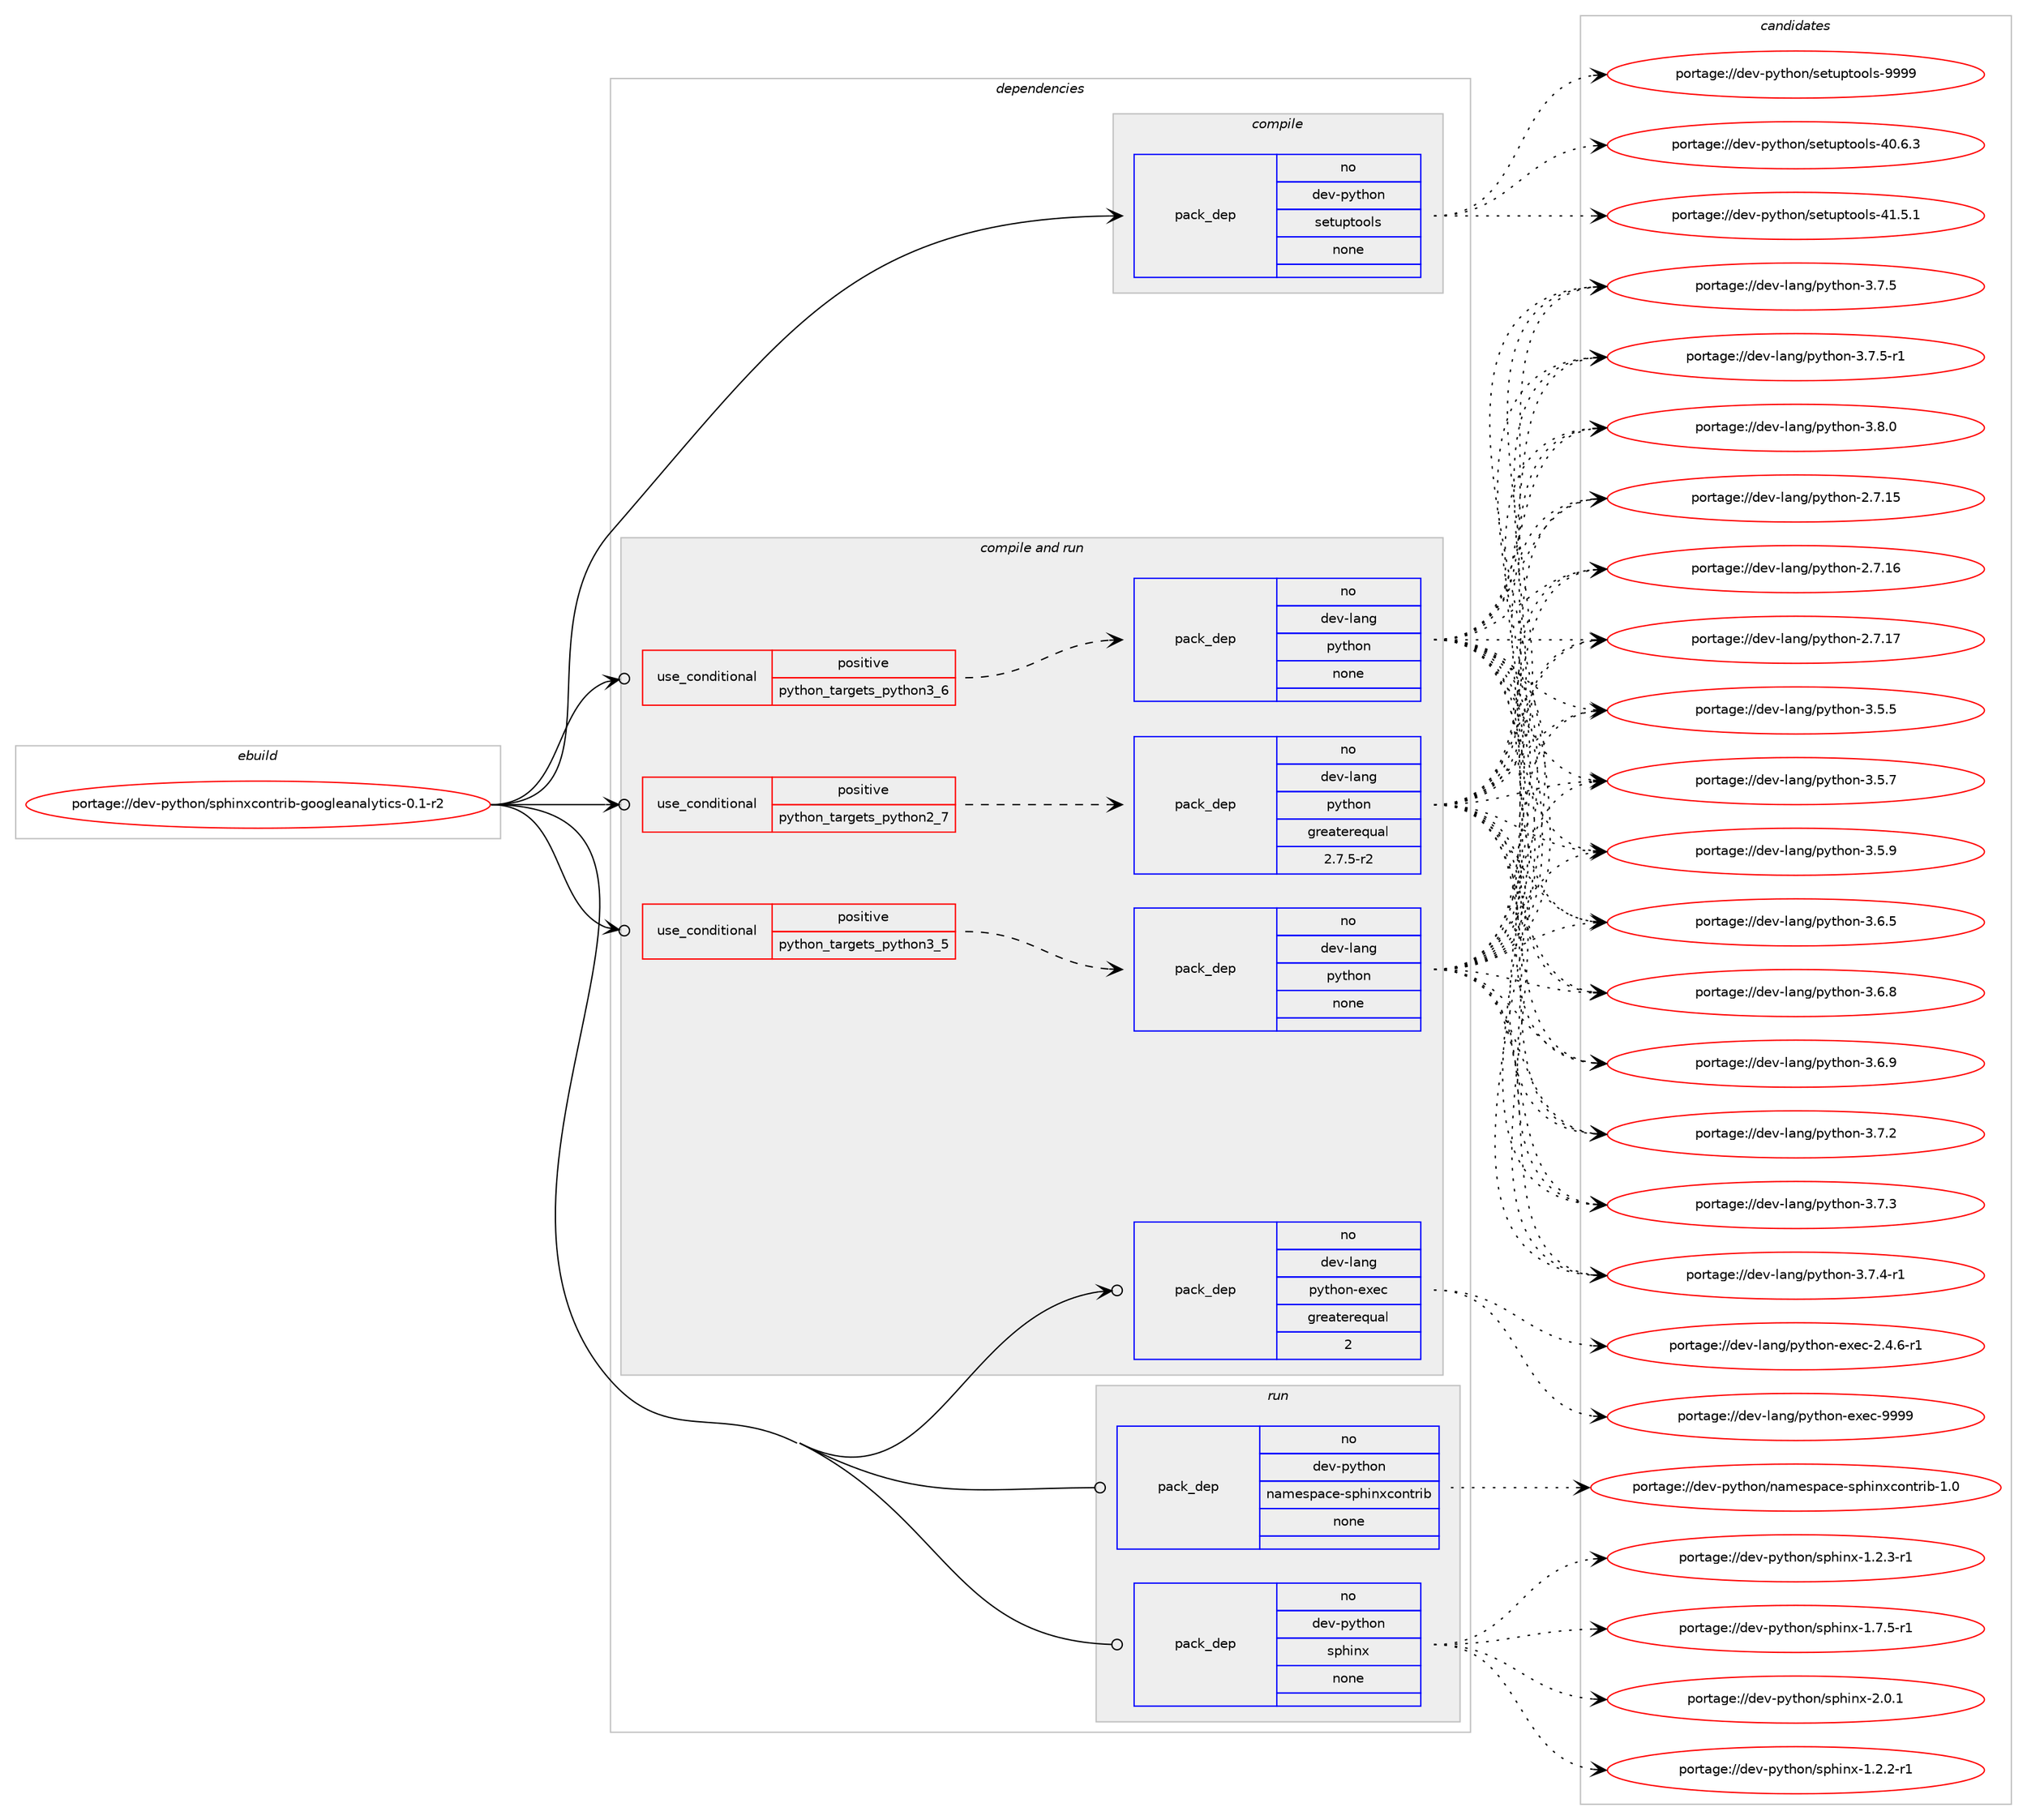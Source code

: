 digraph prolog {

# *************
# Graph options
# *************

newrank=true;
concentrate=true;
compound=true;
graph [rankdir=LR,fontname=Helvetica,fontsize=10,ranksep=1.5];#, ranksep=2.5, nodesep=0.2];
edge  [arrowhead=vee];
node  [fontname=Helvetica,fontsize=10];

# **********
# The ebuild
# **********

subgraph cluster_leftcol {
color=gray;
rank=same;
label=<<i>ebuild</i>>;
id [label="portage://dev-python/sphinxcontrib-googleanalytics-0.1-r2", color=red, width=4, href="../dev-python/sphinxcontrib-googleanalytics-0.1-r2.svg"];
}

# ****************
# The dependencies
# ****************

subgraph cluster_midcol {
color=gray;
label=<<i>dependencies</i>>;
subgraph cluster_compile {
fillcolor="#eeeeee";
style=filled;
label=<<i>compile</i>>;
subgraph pack130942 {
dependency173385 [label=<<TABLE BORDER="0" CELLBORDER="1" CELLSPACING="0" CELLPADDING="4" WIDTH="220"><TR><TD ROWSPAN="6" CELLPADDING="30">pack_dep</TD></TR><TR><TD WIDTH="110">no</TD></TR><TR><TD>dev-python</TD></TR><TR><TD>setuptools</TD></TR><TR><TD>none</TD></TR><TR><TD></TD></TR></TABLE>>, shape=none, color=blue];
}
id:e -> dependency173385:w [weight=20,style="solid",arrowhead="vee"];
}
subgraph cluster_compileandrun {
fillcolor="#eeeeee";
style=filled;
label=<<i>compile and run</i>>;
subgraph cond39040 {
dependency173386 [label=<<TABLE BORDER="0" CELLBORDER="1" CELLSPACING="0" CELLPADDING="4"><TR><TD ROWSPAN="3" CELLPADDING="10">use_conditional</TD></TR><TR><TD>positive</TD></TR><TR><TD>python_targets_python2_7</TD></TR></TABLE>>, shape=none, color=red];
subgraph pack130943 {
dependency173387 [label=<<TABLE BORDER="0" CELLBORDER="1" CELLSPACING="0" CELLPADDING="4" WIDTH="220"><TR><TD ROWSPAN="6" CELLPADDING="30">pack_dep</TD></TR><TR><TD WIDTH="110">no</TD></TR><TR><TD>dev-lang</TD></TR><TR><TD>python</TD></TR><TR><TD>greaterequal</TD></TR><TR><TD>2.7.5-r2</TD></TR></TABLE>>, shape=none, color=blue];
}
dependency173386:e -> dependency173387:w [weight=20,style="dashed",arrowhead="vee"];
}
id:e -> dependency173386:w [weight=20,style="solid",arrowhead="odotvee"];
subgraph cond39041 {
dependency173388 [label=<<TABLE BORDER="0" CELLBORDER="1" CELLSPACING="0" CELLPADDING="4"><TR><TD ROWSPAN="3" CELLPADDING="10">use_conditional</TD></TR><TR><TD>positive</TD></TR><TR><TD>python_targets_python3_5</TD></TR></TABLE>>, shape=none, color=red];
subgraph pack130944 {
dependency173389 [label=<<TABLE BORDER="0" CELLBORDER="1" CELLSPACING="0" CELLPADDING="4" WIDTH="220"><TR><TD ROWSPAN="6" CELLPADDING="30">pack_dep</TD></TR><TR><TD WIDTH="110">no</TD></TR><TR><TD>dev-lang</TD></TR><TR><TD>python</TD></TR><TR><TD>none</TD></TR><TR><TD></TD></TR></TABLE>>, shape=none, color=blue];
}
dependency173388:e -> dependency173389:w [weight=20,style="dashed",arrowhead="vee"];
}
id:e -> dependency173388:w [weight=20,style="solid",arrowhead="odotvee"];
subgraph cond39042 {
dependency173390 [label=<<TABLE BORDER="0" CELLBORDER="1" CELLSPACING="0" CELLPADDING="4"><TR><TD ROWSPAN="3" CELLPADDING="10">use_conditional</TD></TR><TR><TD>positive</TD></TR><TR><TD>python_targets_python3_6</TD></TR></TABLE>>, shape=none, color=red];
subgraph pack130945 {
dependency173391 [label=<<TABLE BORDER="0" CELLBORDER="1" CELLSPACING="0" CELLPADDING="4" WIDTH="220"><TR><TD ROWSPAN="6" CELLPADDING="30">pack_dep</TD></TR><TR><TD WIDTH="110">no</TD></TR><TR><TD>dev-lang</TD></TR><TR><TD>python</TD></TR><TR><TD>none</TD></TR><TR><TD></TD></TR></TABLE>>, shape=none, color=blue];
}
dependency173390:e -> dependency173391:w [weight=20,style="dashed",arrowhead="vee"];
}
id:e -> dependency173390:w [weight=20,style="solid",arrowhead="odotvee"];
subgraph pack130946 {
dependency173392 [label=<<TABLE BORDER="0" CELLBORDER="1" CELLSPACING="0" CELLPADDING="4" WIDTH="220"><TR><TD ROWSPAN="6" CELLPADDING="30">pack_dep</TD></TR><TR><TD WIDTH="110">no</TD></TR><TR><TD>dev-lang</TD></TR><TR><TD>python-exec</TD></TR><TR><TD>greaterequal</TD></TR><TR><TD>2</TD></TR></TABLE>>, shape=none, color=blue];
}
id:e -> dependency173392:w [weight=20,style="solid",arrowhead="odotvee"];
}
subgraph cluster_run {
fillcolor="#eeeeee";
style=filled;
label=<<i>run</i>>;
subgraph pack130947 {
dependency173393 [label=<<TABLE BORDER="0" CELLBORDER="1" CELLSPACING="0" CELLPADDING="4" WIDTH="220"><TR><TD ROWSPAN="6" CELLPADDING="30">pack_dep</TD></TR><TR><TD WIDTH="110">no</TD></TR><TR><TD>dev-python</TD></TR><TR><TD>namespace-sphinxcontrib</TD></TR><TR><TD>none</TD></TR><TR><TD></TD></TR></TABLE>>, shape=none, color=blue];
}
id:e -> dependency173393:w [weight=20,style="solid",arrowhead="odot"];
subgraph pack130948 {
dependency173394 [label=<<TABLE BORDER="0" CELLBORDER="1" CELLSPACING="0" CELLPADDING="4" WIDTH="220"><TR><TD ROWSPAN="6" CELLPADDING="30">pack_dep</TD></TR><TR><TD WIDTH="110">no</TD></TR><TR><TD>dev-python</TD></TR><TR><TD>sphinx</TD></TR><TR><TD>none</TD></TR><TR><TD></TD></TR></TABLE>>, shape=none, color=blue];
}
id:e -> dependency173394:w [weight=20,style="solid",arrowhead="odot"];
}
}

# **************
# The candidates
# **************

subgraph cluster_choices {
rank=same;
color=gray;
label=<<i>candidates</i>>;

subgraph choice130942 {
color=black;
nodesep=1;
choiceportage100101118451121211161041111104711510111611711211611111110811545524846544651 [label="portage://dev-python/setuptools-40.6.3", color=red, width=4,href="../dev-python/setuptools-40.6.3.svg"];
choiceportage100101118451121211161041111104711510111611711211611111110811545524946534649 [label="portage://dev-python/setuptools-41.5.1", color=red, width=4,href="../dev-python/setuptools-41.5.1.svg"];
choiceportage10010111845112121116104111110471151011161171121161111111081154557575757 [label="portage://dev-python/setuptools-9999", color=red, width=4,href="../dev-python/setuptools-9999.svg"];
dependency173385:e -> choiceportage100101118451121211161041111104711510111611711211611111110811545524846544651:w [style=dotted,weight="100"];
dependency173385:e -> choiceportage100101118451121211161041111104711510111611711211611111110811545524946534649:w [style=dotted,weight="100"];
dependency173385:e -> choiceportage10010111845112121116104111110471151011161171121161111111081154557575757:w [style=dotted,weight="100"];
}
subgraph choice130943 {
color=black;
nodesep=1;
choiceportage10010111845108971101034711212111610411111045504655464953 [label="portage://dev-lang/python-2.7.15", color=red, width=4,href="../dev-lang/python-2.7.15.svg"];
choiceportage10010111845108971101034711212111610411111045504655464954 [label="portage://dev-lang/python-2.7.16", color=red, width=4,href="../dev-lang/python-2.7.16.svg"];
choiceportage10010111845108971101034711212111610411111045504655464955 [label="portage://dev-lang/python-2.7.17", color=red, width=4,href="../dev-lang/python-2.7.17.svg"];
choiceportage100101118451089711010347112121116104111110455146534653 [label="portage://dev-lang/python-3.5.5", color=red, width=4,href="../dev-lang/python-3.5.5.svg"];
choiceportage100101118451089711010347112121116104111110455146534655 [label="portage://dev-lang/python-3.5.7", color=red, width=4,href="../dev-lang/python-3.5.7.svg"];
choiceportage100101118451089711010347112121116104111110455146534657 [label="portage://dev-lang/python-3.5.9", color=red, width=4,href="../dev-lang/python-3.5.9.svg"];
choiceportage100101118451089711010347112121116104111110455146544653 [label="portage://dev-lang/python-3.6.5", color=red, width=4,href="../dev-lang/python-3.6.5.svg"];
choiceportage100101118451089711010347112121116104111110455146544656 [label="portage://dev-lang/python-3.6.8", color=red, width=4,href="../dev-lang/python-3.6.8.svg"];
choiceportage100101118451089711010347112121116104111110455146544657 [label="portage://dev-lang/python-3.6.9", color=red, width=4,href="../dev-lang/python-3.6.9.svg"];
choiceportage100101118451089711010347112121116104111110455146554650 [label="portage://dev-lang/python-3.7.2", color=red, width=4,href="../dev-lang/python-3.7.2.svg"];
choiceportage100101118451089711010347112121116104111110455146554651 [label="portage://dev-lang/python-3.7.3", color=red, width=4,href="../dev-lang/python-3.7.3.svg"];
choiceportage1001011184510897110103471121211161041111104551465546524511449 [label="portage://dev-lang/python-3.7.4-r1", color=red, width=4,href="../dev-lang/python-3.7.4-r1.svg"];
choiceportage100101118451089711010347112121116104111110455146554653 [label="portage://dev-lang/python-3.7.5", color=red, width=4,href="../dev-lang/python-3.7.5.svg"];
choiceportage1001011184510897110103471121211161041111104551465546534511449 [label="portage://dev-lang/python-3.7.5-r1", color=red, width=4,href="../dev-lang/python-3.7.5-r1.svg"];
choiceportage100101118451089711010347112121116104111110455146564648 [label="portage://dev-lang/python-3.8.0", color=red, width=4,href="../dev-lang/python-3.8.0.svg"];
dependency173387:e -> choiceportage10010111845108971101034711212111610411111045504655464953:w [style=dotted,weight="100"];
dependency173387:e -> choiceportage10010111845108971101034711212111610411111045504655464954:w [style=dotted,weight="100"];
dependency173387:e -> choiceportage10010111845108971101034711212111610411111045504655464955:w [style=dotted,weight="100"];
dependency173387:e -> choiceportage100101118451089711010347112121116104111110455146534653:w [style=dotted,weight="100"];
dependency173387:e -> choiceportage100101118451089711010347112121116104111110455146534655:w [style=dotted,weight="100"];
dependency173387:e -> choiceportage100101118451089711010347112121116104111110455146534657:w [style=dotted,weight="100"];
dependency173387:e -> choiceportage100101118451089711010347112121116104111110455146544653:w [style=dotted,weight="100"];
dependency173387:e -> choiceportage100101118451089711010347112121116104111110455146544656:w [style=dotted,weight="100"];
dependency173387:e -> choiceportage100101118451089711010347112121116104111110455146544657:w [style=dotted,weight="100"];
dependency173387:e -> choiceportage100101118451089711010347112121116104111110455146554650:w [style=dotted,weight="100"];
dependency173387:e -> choiceportage100101118451089711010347112121116104111110455146554651:w [style=dotted,weight="100"];
dependency173387:e -> choiceportage1001011184510897110103471121211161041111104551465546524511449:w [style=dotted,weight="100"];
dependency173387:e -> choiceportage100101118451089711010347112121116104111110455146554653:w [style=dotted,weight="100"];
dependency173387:e -> choiceportage1001011184510897110103471121211161041111104551465546534511449:w [style=dotted,weight="100"];
dependency173387:e -> choiceportage100101118451089711010347112121116104111110455146564648:w [style=dotted,weight="100"];
}
subgraph choice130944 {
color=black;
nodesep=1;
choiceportage10010111845108971101034711212111610411111045504655464953 [label="portage://dev-lang/python-2.7.15", color=red, width=4,href="../dev-lang/python-2.7.15.svg"];
choiceportage10010111845108971101034711212111610411111045504655464954 [label="portage://dev-lang/python-2.7.16", color=red, width=4,href="../dev-lang/python-2.7.16.svg"];
choiceportage10010111845108971101034711212111610411111045504655464955 [label="portage://dev-lang/python-2.7.17", color=red, width=4,href="../dev-lang/python-2.7.17.svg"];
choiceportage100101118451089711010347112121116104111110455146534653 [label="portage://dev-lang/python-3.5.5", color=red, width=4,href="../dev-lang/python-3.5.5.svg"];
choiceportage100101118451089711010347112121116104111110455146534655 [label="portage://dev-lang/python-3.5.7", color=red, width=4,href="../dev-lang/python-3.5.7.svg"];
choiceportage100101118451089711010347112121116104111110455146534657 [label="portage://dev-lang/python-3.5.9", color=red, width=4,href="../dev-lang/python-3.5.9.svg"];
choiceportage100101118451089711010347112121116104111110455146544653 [label="portage://dev-lang/python-3.6.5", color=red, width=4,href="../dev-lang/python-3.6.5.svg"];
choiceportage100101118451089711010347112121116104111110455146544656 [label="portage://dev-lang/python-3.6.8", color=red, width=4,href="../dev-lang/python-3.6.8.svg"];
choiceportage100101118451089711010347112121116104111110455146544657 [label="portage://dev-lang/python-3.6.9", color=red, width=4,href="../dev-lang/python-3.6.9.svg"];
choiceportage100101118451089711010347112121116104111110455146554650 [label="portage://dev-lang/python-3.7.2", color=red, width=4,href="../dev-lang/python-3.7.2.svg"];
choiceportage100101118451089711010347112121116104111110455146554651 [label="portage://dev-lang/python-3.7.3", color=red, width=4,href="../dev-lang/python-3.7.3.svg"];
choiceportage1001011184510897110103471121211161041111104551465546524511449 [label="portage://dev-lang/python-3.7.4-r1", color=red, width=4,href="../dev-lang/python-3.7.4-r1.svg"];
choiceportage100101118451089711010347112121116104111110455146554653 [label="portage://dev-lang/python-3.7.5", color=red, width=4,href="../dev-lang/python-3.7.5.svg"];
choiceportage1001011184510897110103471121211161041111104551465546534511449 [label="portage://dev-lang/python-3.7.5-r1", color=red, width=4,href="../dev-lang/python-3.7.5-r1.svg"];
choiceportage100101118451089711010347112121116104111110455146564648 [label="portage://dev-lang/python-3.8.0", color=red, width=4,href="../dev-lang/python-3.8.0.svg"];
dependency173389:e -> choiceportage10010111845108971101034711212111610411111045504655464953:w [style=dotted,weight="100"];
dependency173389:e -> choiceportage10010111845108971101034711212111610411111045504655464954:w [style=dotted,weight="100"];
dependency173389:e -> choiceportage10010111845108971101034711212111610411111045504655464955:w [style=dotted,weight="100"];
dependency173389:e -> choiceportage100101118451089711010347112121116104111110455146534653:w [style=dotted,weight="100"];
dependency173389:e -> choiceportage100101118451089711010347112121116104111110455146534655:w [style=dotted,weight="100"];
dependency173389:e -> choiceportage100101118451089711010347112121116104111110455146534657:w [style=dotted,weight="100"];
dependency173389:e -> choiceportage100101118451089711010347112121116104111110455146544653:w [style=dotted,weight="100"];
dependency173389:e -> choiceportage100101118451089711010347112121116104111110455146544656:w [style=dotted,weight="100"];
dependency173389:e -> choiceportage100101118451089711010347112121116104111110455146544657:w [style=dotted,weight="100"];
dependency173389:e -> choiceportage100101118451089711010347112121116104111110455146554650:w [style=dotted,weight="100"];
dependency173389:e -> choiceportage100101118451089711010347112121116104111110455146554651:w [style=dotted,weight="100"];
dependency173389:e -> choiceportage1001011184510897110103471121211161041111104551465546524511449:w [style=dotted,weight="100"];
dependency173389:e -> choiceportage100101118451089711010347112121116104111110455146554653:w [style=dotted,weight="100"];
dependency173389:e -> choiceportage1001011184510897110103471121211161041111104551465546534511449:w [style=dotted,weight="100"];
dependency173389:e -> choiceportage100101118451089711010347112121116104111110455146564648:w [style=dotted,weight="100"];
}
subgraph choice130945 {
color=black;
nodesep=1;
choiceportage10010111845108971101034711212111610411111045504655464953 [label="portage://dev-lang/python-2.7.15", color=red, width=4,href="../dev-lang/python-2.7.15.svg"];
choiceportage10010111845108971101034711212111610411111045504655464954 [label="portage://dev-lang/python-2.7.16", color=red, width=4,href="../dev-lang/python-2.7.16.svg"];
choiceportage10010111845108971101034711212111610411111045504655464955 [label="portage://dev-lang/python-2.7.17", color=red, width=4,href="../dev-lang/python-2.7.17.svg"];
choiceportage100101118451089711010347112121116104111110455146534653 [label="portage://dev-lang/python-3.5.5", color=red, width=4,href="../dev-lang/python-3.5.5.svg"];
choiceportage100101118451089711010347112121116104111110455146534655 [label="portage://dev-lang/python-3.5.7", color=red, width=4,href="../dev-lang/python-3.5.7.svg"];
choiceportage100101118451089711010347112121116104111110455146534657 [label="portage://dev-lang/python-3.5.9", color=red, width=4,href="../dev-lang/python-3.5.9.svg"];
choiceportage100101118451089711010347112121116104111110455146544653 [label="portage://dev-lang/python-3.6.5", color=red, width=4,href="../dev-lang/python-3.6.5.svg"];
choiceportage100101118451089711010347112121116104111110455146544656 [label="portage://dev-lang/python-3.6.8", color=red, width=4,href="../dev-lang/python-3.6.8.svg"];
choiceportage100101118451089711010347112121116104111110455146544657 [label="portage://dev-lang/python-3.6.9", color=red, width=4,href="../dev-lang/python-3.6.9.svg"];
choiceportage100101118451089711010347112121116104111110455146554650 [label="portage://dev-lang/python-3.7.2", color=red, width=4,href="../dev-lang/python-3.7.2.svg"];
choiceportage100101118451089711010347112121116104111110455146554651 [label="portage://dev-lang/python-3.7.3", color=red, width=4,href="../dev-lang/python-3.7.3.svg"];
choiceportage1001011184510897110103471121211161041111104551465546524511449 [label="portage://dev-lang/python-3.7.4-r1", color=red, width=4,href="../dev-lang/python-3.7.4-r1.svg"];
choiceportage100101118451089711010347112121116104111110455146554653 [label="portage://dev-lang/python-3.7.5", color=red, width=4,href="../dev-lang/python-3.7.5.svg"];
choiceportage1001011184510897110103471121211161041111104551465546534511449 [label="portage://dev-lang/python-3.7.5-r1", color=red, width=4,href="../dev-lang/python-3.7.5-r1.svg"];
choiceportage100101118451089711010347112121116104111110455146564648 [label="portage://dev-lang/python-3.8.0", color=red, width=4,href="../dev-lang/python-3.8.0.svg"];
dependency173391:e -> choiceportage10010111845108971101034711212111610411111045504655464953:w [style=dotted,weight="100"];
dependency173391:e -> choiceportage10010111845108971101034711212111610411111045504655464954:w [style=dotted,weight="100"];
dependency173391:e -> choiceportage10010111845108971101034711212111610411111045504655464955:w [style=dotted,weight="100"];
dependency173391:e -> choiceportage100101118451089711010347112121116104111110455146534653:w [style=dotted,weight="100"];
dependency173391:e -> choiceportage100101118451089711010347112121116104111110455146534655:w [style=dotted,weight="100"];
dependency173391:e -> choiceportage100101118451089711010347112121116104111110455146534657:w [style=dotted,weight="100"];
dependency173391:e -> choiceportage100101118451089711010347112121116104111110455146544653:w [style=dotted,weight="100"];
dependency173391:e -> choiceportage100101118451089711010347112121116104111110455146544656:w [style=dotted,weight="100"];
dependency173391:e -> choiceportage100101118451089711010347112121116104111110455146544657:w [style=dotted,weight="100"];
dependency173391:e -> choiceportage100101118451089711010347112121116104111110455146554650:w [style=dotted,weight="100"];
dependency173391:e -> choiceportage100101118451089711010347112121116104111110455146554651:w [style=dotted,weight="100"];
dependency173391:e -> choiceportage1001011184510897110103471121211161041111104551465546524511449:w [style=dotted,weight="100"];
dependency173391:e -> choiceportage100101118451089711010347112121116104111110455146554653:w [style=dotted,weight="100"];
dependency173391:e -> choiceportage1001011184510897110103471121211161041111104551465546534511449:w [style=dotted,weight="100"];
dependency173391:e -> choiceportage100101118451089711010347112121116104111110455146564648:w [style=dotted,weight="100"];
}
subgraph choice130946 {
color=black;
nodesep=1;
choiceportage10010111845108971101034711212111610411111045101120101994550465246544511449 [label="portage://dev-lang/python-exec-2.4.6-r1", color=red, width=4,href="../dev-lang/python-exec-2.4.6-r1.svg"];
choiceportage10010111845108971101034711212111610411111045101120101994557575757 [label="portage://dev-lang/python-exec-9999", color=red, width=4,href="../dev-lang/python-exec-9999.svg"];
dependency173392:e -> choiceportage10010111845108971101034711212111610411111045101120101994550465246544511449:w [style=dotted,weight="100"];
dependency173392:e -> choiceportage10010111845108971101034711212111610411111045101120101994557575757:w [style=dotted,weight="100"];
}
subgraph choice130947 {
color=black;
nodesep=1;
choiceportage100101118451121211161041111104711097109101115112979910145115112104105110120991111101161141059845494648 [label="portage://dev-python/namespace-sphinxcontrib-1.0", color=red, width=4,href="../dev-python/namespace-sphinxcontrib-1.0.svg"];
dependency173393:e -> choiceportage100101118451121211161041111104711097109101115112979910145115112104105110120991111101161141059845494648:w [style=dotted,weight="100"];
}
subgraph choice130948 {
color=black;
nodesep=1;
choiceportage10010111845112121116104111110471151121041051101204549465046504511449 [label="portage://dev-python/sphinx-1.2.2-r1", color=red, width=4,href="../dev-python/sphinx-1.2.2-r1.svg"];
choiceportage10010111845112121116104111110471151121041051101204549465046514511449 [label="portage://dev-python/sphinx-1.2.3-r1", color=red, width=4,href="../dev-python/sphinx-1.2.3-r1.svg"];
choiceportage10010111845112121116104111110471151121041051101204549465546534511449 [label="portage://dev-python/sphinx-1.7.5-r1", color=red, width=4,href="../dev-python/sphinx-1.7.5-r1.svg"];
choiceportage1001011184511212111610411111047115112104105110120455046484649 [label="portage://dev-python/sphinx-2.0.1", color=red, width=4,href="../dev-python/sphinx-2.0.1.svg"];
dependency173394:e -> choiceportage10010111845112121116104111110471151121041051101204549465046504511449:w [style=dotted,weight="100"];
dependency173394:e -> choiceportage10010111845112121116104111110471151121041051101204549465046514511449:w [style=dotted,weight="100"];
dependency173394:e -> choiceportage10010111845112121116104111110471151121041051101204549465546534511449:w [style=dotted,weight="100"];
dependency173394:e -> choiceportage1001011184511212111610411111047115112104105110120455046484649:w [style=dotted,weight="100"];
}
}

}

